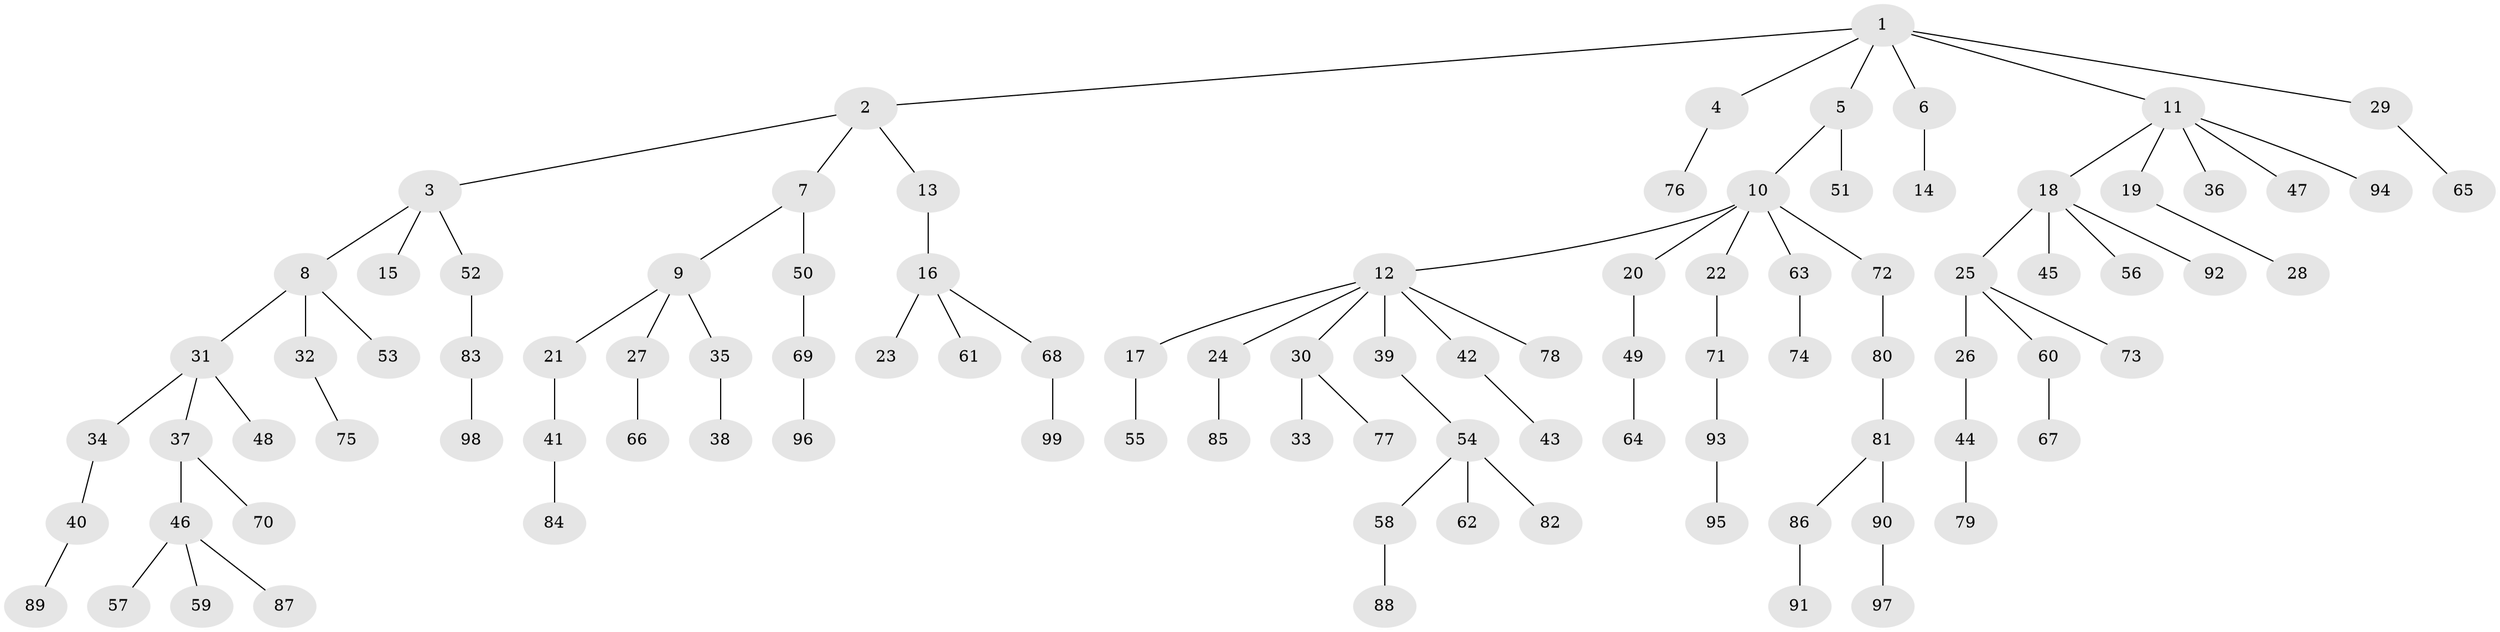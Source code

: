 // coarse degree distribution, {8: 0.015151515151515152, 3: 0.07575757575757576, 1: 0.5757575757575758, 2: 0.21212121212121213, 4: 0.06060606060606061, 6: 0.015151515151515152, 5: 0.015151515151515152, 7: 0.030303030303030304}
// Generated by graph-tools (version 1.1) at 2025/52/02/27/25 19:52:10]
// undirected, 99 vertices, 98 edges
graph export_dot {
graph [start="1"]
  node [color=gray90,style=filled];
  1;
  2;
  3;
  4;
  5;
  6;
  7;
  8;
  9;
  10;
  11;
  12;
  13;
  14;
  15;
  16;
  17;
  18;
  19;
  20;
  21;
  22;
  23;
  24;
  25;
  26;
  27;
  28;
  29;
  30;
  31;
  32;
  33;
  34;
  35;
  36;
  37;
  38;
  39;
  40;
  41;
  42;
  43;
  44;
  45;
  46;
  47;
  48;
  49;
  50;
  51;
  52;
  53;
  54;
  55;
  56;
  57;
  58;
  59;
  60;
  61;
  62;
  63;
  64;
  65;
  66;
  67;
  68;
  69;
  70;
  71;
  72;
  73;
  74;
  75;
  76;
  77;
  78;
  79;
  80;
  81;
  82;
  83;
  84;
  85;
  86;
  87;
  88;
  89;
  90;
  91;
  92;
  93;
  94;
  95;
  96;
  97;
  98;
  99;
  1 -- 2;
  1 -- 4;
  1 -- 5;
  1 -- 6;
  1 -- 11;
  1 -- 29;
  2 -- 3;
  2 -- 7;
  2 -- 13;
  3 -- 8;
  3 -- 15;
  3 -- 52;
  4 -- 76;
  5 -- 10;
  5 -- 51;
  6 -- 14;
  7 -- 9;
  7 -- 50;
  8 -- 31;
  8 -- 32;
  8 -- 53;
  9 -- 21;
  9 -- 27;
  9 -- 35;
  10 -- 12;
  10 -- 20;
  10 -- 22;
  10 -- 63;
  10 -- 72;
  11 -- 18;
  11 -- 19;
  11 -- 36;
  11 -- 47;
  11 -- 94;
  12 -- 17;
  12 -- 24;
  12 -- 30;
  12 -- 39;
  12 -- 42;
  12 -- 78;
  13 -- 16;
  16 -- 23;
  16 -- 61;
  16 -- 68;
  17 -- 55;
  18 -- 25;
  18 -- 45;
  18 -- 56;
  18 -- 92;
  19 -- 28;
  20 -- 49;
  21 -- 41;
  22 -- 71;
  24 -- 85;
  25 -- 26;
  25 -- 60;
  25 -- 73;
  26 -- 44;
  27 -- 66;
  29 -- 65;
  30 -- 33;
  30 -- 77;
  31 -- 34;
  31 -- 37;
  31 -- 48;
  32 -- 75;
  34 -- 40;
  35 -- 38;
  37 -- 46;
  37 -- 70;
  39 -- 54;
  40 -- 89;
  41 -- 84;
  42 -- 43;
  44 -- 79;
  46 -- 57;
  46 -- 59;
  46 -- 87;
  49 -- 64;
  50 -- 69;
  52 -- 83;
  54 -- 58;
  54 -- 62;
  54 -- 82;
  58 -- 88;
  60 -- 67;
  63 -- 74;
  68 -- 99;
  69 -- 96;
  71 -- 93;
  72 -- 80;
  80 -- 81;
  81 -- 86;
  81 -- 90;
  83 -- 98;
  86 -- 91;
  90 -- 97;
  93 -- 95;
}
